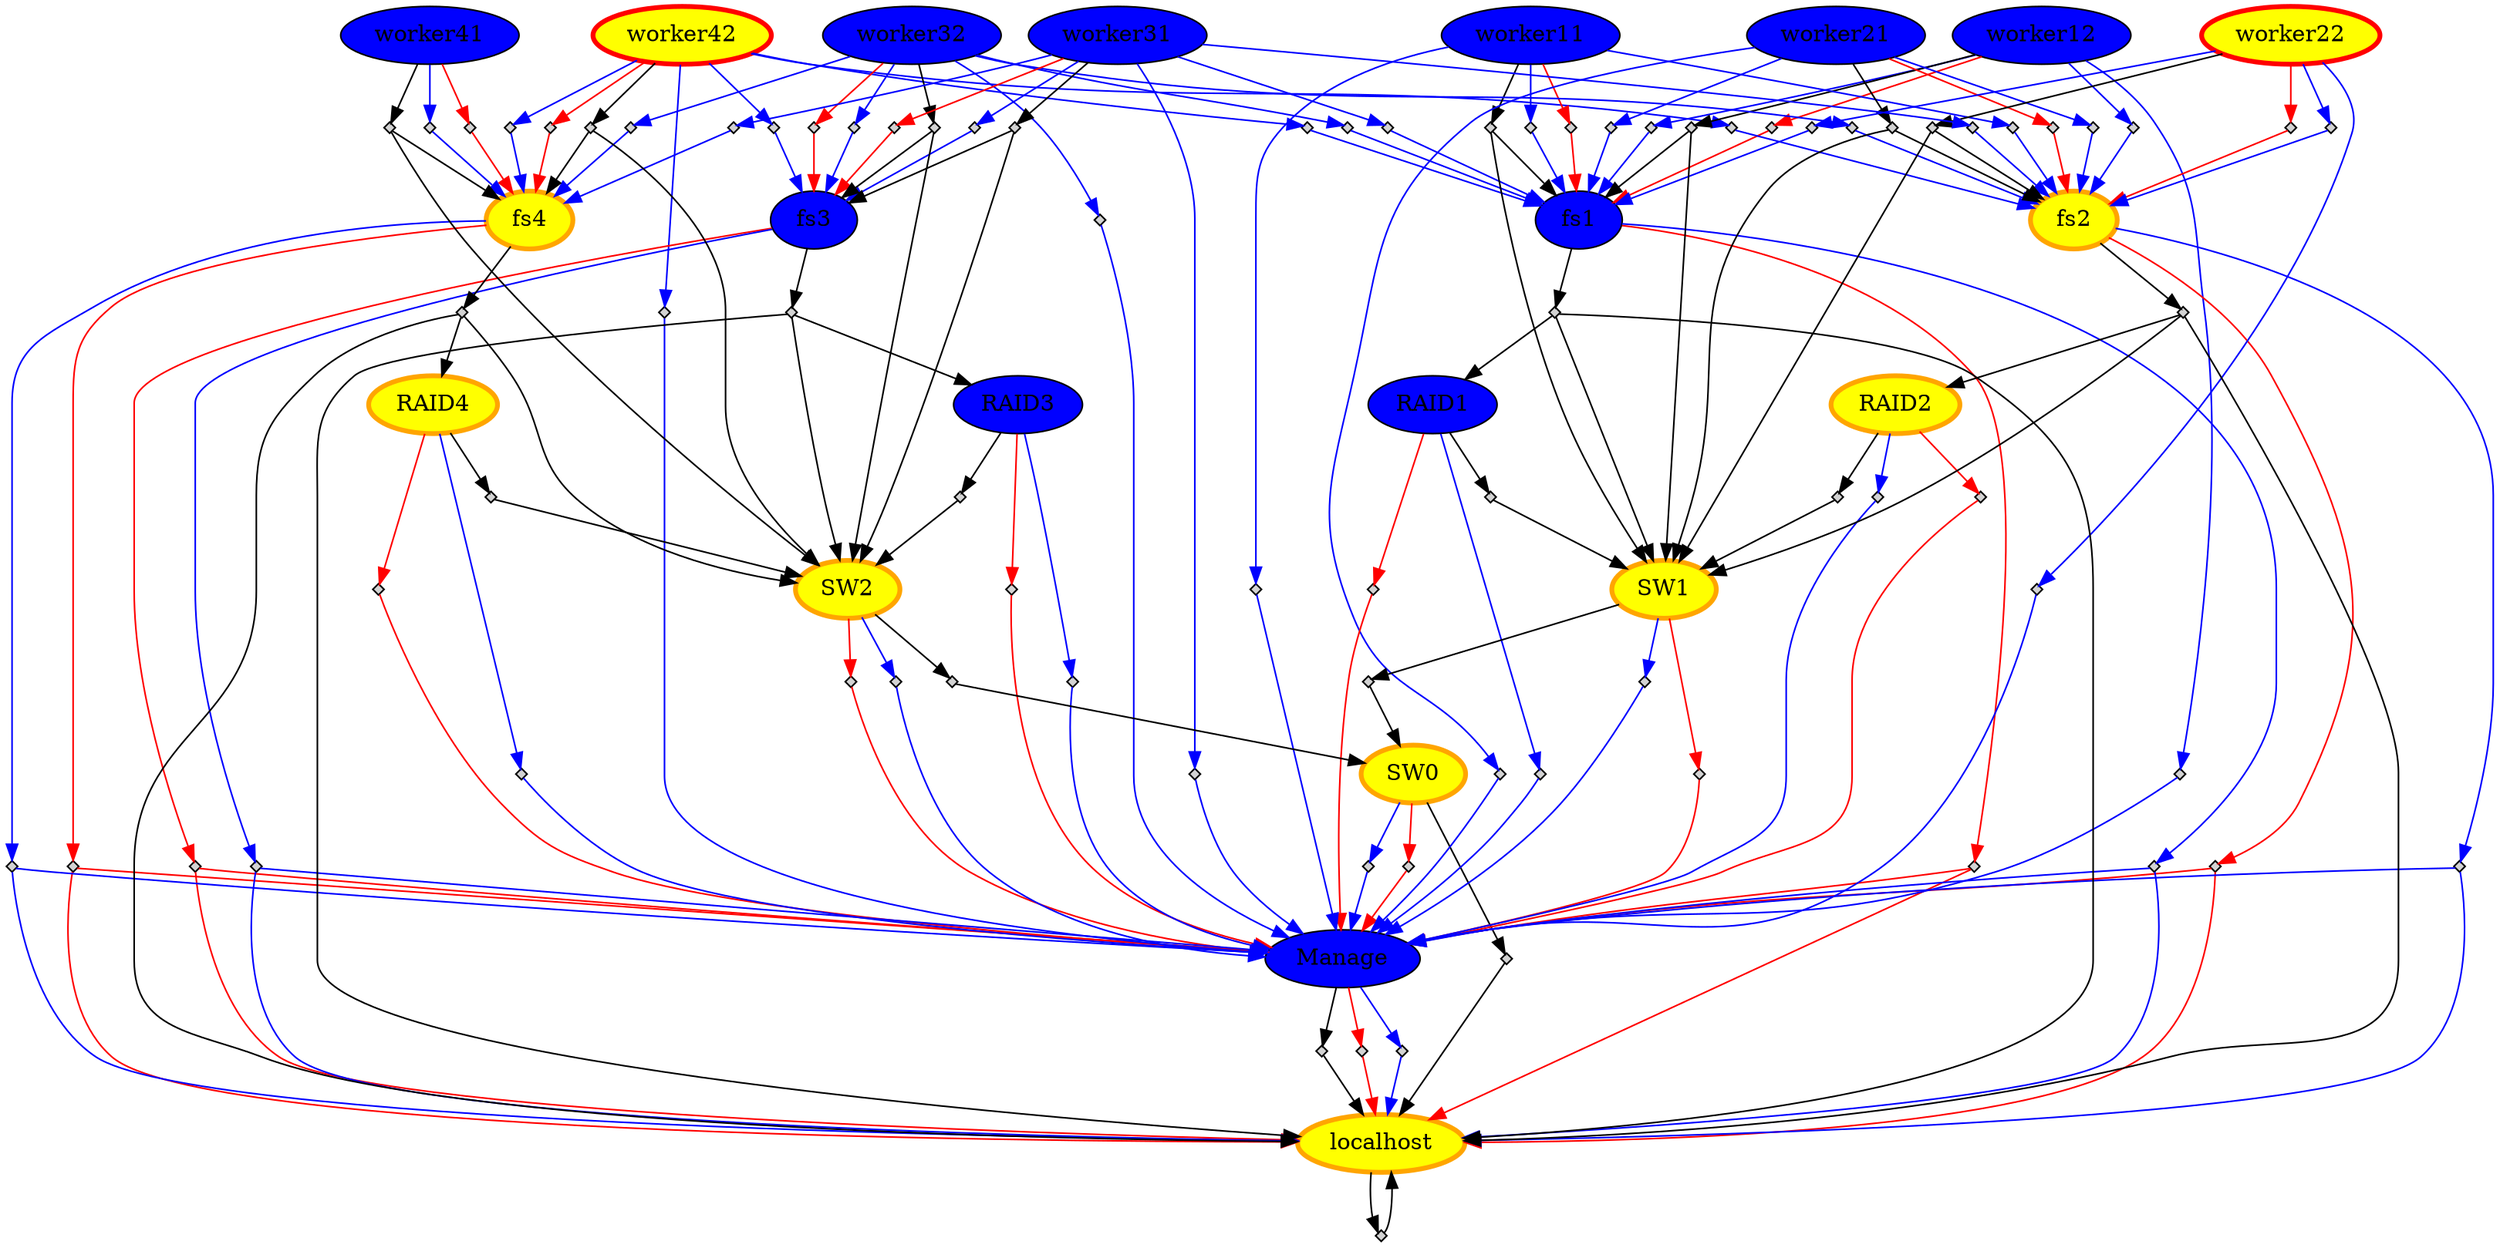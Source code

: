 digraph CN { 
"worker42" [style="filled"	 color=red, penwidth=3, fillcolor= yellow] ;
"worker41" [style="filled"	 color=black, fillcolor= blue] ;
"worker12" [style="filled"	 color=black, fillcolor= blue] ;
"worker11" [style="filled"	 color=black, fillcolor= blue] ;
"SW0" [style="filled"	 color=orange, penwidth=3, fillcolor= yellow] ;
"fs1" [style="filled"	 color=black, fillcolor= blue] ;
"Manage" [style="filled"	 color=black, fillcolor= blue] ;
"worker21" [style="filled"	 color=black, fillcolor= blue] ;
"RAID4" [style="filled"	 color=orange, penwidth=3, fillcolor= yellow] ;
"fs2" [style="filled"	 color=orange, penwidth=3, fillcolor= yellow] ;
"fs3" [style="filled"	 color=black, fillcolor= blue] ;
"RAID1" [style="filled"	 color=black, fillcolor= blue] ;
"worker22" [style="filled"	 color=red, penwidth=3, fillcolor= yellow] ;
"RAID3" [style="filled"	 color=black, fillcolor= blue] ;
"RAID2" [style="filled"	 color=orange, penwidth=3, fillcolor= yellow] ;
"SW1" [style="filled"	 color=orange, penwidth=3, fillcolor= yellow] ;
"fs4" [style="filled"	 color=orange, penwidth=3, fillcolor= yellow] ;
"SW2" [style="filled"	 color=orange, penwidth=3, fillcolor= yellow] ;
"worker32" [style="filled"	 color=black, fillcolor= blue] ;
"worker31" [style="filled"	 color=black, fillcolor= blue] ;
"localhost" [style="filled"	 color=orange, penwidth=3, fillcolor= yellow] ;
"worker42" -> "OR:ON:worker420" [color=red];
"OR:ON:worker420" [shape=diamond, style=filled, label="", height=.1, width=.1];
   "OR:ON:worker420" -> "fs4" [color=red];
"worker41" -> "OR:ON:worker410" [color=red];
"OR:ON:worker410" [shape=diamond, style=filled, label="", height=.1, width=.1];
   "OR:ON:worker410" -> "fs4" [color=red];
"worker12" -> "OR:ON:worker120" [color=red];
"OR:ON:worker120" [shape=diamond, style=filled, label="", height=.1, width=.1];
   "OR:ON:worker120" -> "fs1" [color=red];
"worker11" -> "OR:ON:worker110" [color=red];
"OR:ON:worker110" [shape=diamond, style=filled, label="", height=.1, width=.1];
   "OR:ON:worker110" -> "fs1" [color=red];
"SW0" -> "OR:ON:SW00" [color=red];
"OR:ON:SW00" [shape=diamond, style=filled, label="", height=.1, width=.1];
   "OR:ON:SW00" -> "Manage" [color=red];
"fs1" -> "OR:ON:fs10" [color=red];
"OR:ON:fs10" [shape=diamond, style=filled, label="", height=.1, width=.1];
   "OR:ON:fs10" -> "localhost" [color=red];
"OR:ON:fs10" -> "Manage" [color=red];
"Manage" -> "OR:ON:Manage0" [color=red];
"OR:ON:Manage0" [shape=diamond, style=filled, label="", height=.1, width=.1];
   "OR:ON:Manage0" -> "localhost" [color=red];
"worker21" -> "OR:ON:worker210" [color=red];
"OR:ON:worker210" [shape=diamond, style=filled, label="", height=.1, width=.1];
   "OR:ON:worker210" -> "fs2" [color=red];
"RAID4" -> "OR:ON:RAID40" [color=red];
"OR:ON:RAID40" [shape=diamond, style=filled, label="", height=.1, width=.1];
   "OR:ON:RAID40" -> "Manage" [color=red];
"fs2" -> "OR:ON:fs20" [color=red];
"OR:ON:fs20" [shape=diamond, style=filled, label="", height=.1, width=.1];
   "OR:ON:fs20" -> "localhost" [color=red];
"OR:ON:fs20" -> "Manage" [color=red];
"fs3" -> "OR:ON:fs30" [color=red];
"OR:ON:fs30" [shape=diamond, style=filled, label="", height=.1, width=.1];
   "OR:ON:fs30" -> "localhost" [color=red];
"OR:ON:fs30" -> "Manage" [color=red];
"RAID1" -> "OR:ON:RAID10" [color=red];
"OR:ON:RAID10" [shape=diamond, style=filled, label="", height=.1, width=.1];
   "OR:ON:RAID10" -> "Manage" [color=red];
"worker22" -> "OR:ON:worker220" [color=red];
"OR:ON:worker220" [shape=diamond, style=filled, label="", height=.1, width=.1];
   "OR:ON:worker220" -> "fs2" [color=red];
"RAID3" -> "OR:ON:RAID30" [color=red];
"OR:ON:RAID30" [shape=diamond, style=filled, label="", height=.1, width=.1];
   "OR:ON:RAID30" -> "Manage" [color=red];
"RAID2" -> "OR:ON:RAID20" [color=red];
"OR:ON:RAID20" [shape=diamond, style=filled, label="", height=.1, width=.1];
   "OR:ON:RAID20" -> "Manage" [color=red];
"SW1" -> "OR:ON:SW10" [color=red];
"OR:ON:SW10" [shape=diamond, style=filled, label="", height=.1, width=.1];
   "OR:ON:SW10" -> "Manage" [color=red];
"fs4" -> "OR:ON:fs40" [color=red];
"OR:ON:fs40" [shape=diamond, style=filled, label="", height=.1, width=.1];
   "OR:ON:fs40" -> "localhost" [color=red];
"OR:ON:fs40" -> "Manage" [color=red];
"SW2" -> "OR:ON:SW20" [color=red];
"OR:ON:SW20" [shape=diamond, style=filled, label="", height=.1, width=.1];
   "OR:ON:SW20" -> "Manage" [color=red];
"worker32" -> "OR:ON:worker320" [color=red];
"OR:ON:worker320" [shape=diamond, style=filled, label="", height=.1, width=.1];
   "OR:ON:worker320" -> "fs3" [color=red];
"worker31" -> "OR:ON:worker310" [color=red];
"OR:ON:worker310" [shape=diamond, style=filled, label="", height=.1, width=.1];
   "OR:ON:worker310" -> "fs3" [color=red];
"worker42" -> "OR:OFF:worker420" [color=blue];
"OR:OFF:worker420" [shape=diamond, style=filled, label="", height=.1, width=.1];
   "OR:OFF:worker420" -> "fs1" [color=blue] ;
"worker42" -> "OR:OFF:worker421" [color=blue];
"OR:OFF:worker421" [shape=diamond, style=filled, label="", height=.1, width=.1];
   "OR:OFF:worker421" -> "fs2" [color=blue] ;
"worker42" -> "OR:OFF:worker422" [color=blue];
"OR:OFF:worker422" [shape=diamond, style=filled, label="", height=.1, width=.1];
   "OR:OFF:worker422" -> "fs3" [color=blue] ;
"worker42" -> "OR:OFF:worker423" [color=blue];
"OR:OFF:worker423" [shape=diamond, style=filled, label="", height=.1, width=.1];
   "OR:OFF:worker423" -> "fs4" [color=blue] ;
"worker42" -> "OR:OFF:worker424" [color=blue];
"OR:OFF:worker424" [shape=diamond, style=filled, label="", height=.1, width=.1];
   "OR:OFF:worker424" -> "Manage" [color=blue] ;
"worker41" -> "OR:OFF:worker410" [color=blue];
"OR:OFF:worker410" [shape=diamond, style=filled, label="", height=.1, width=.1];
   "OR:OFF:worker410" -> "fs4" [color=blue] ;
"worker12" -> "OR:OFF:worker120" [color=blue];
"OR:OFF:worker120" [shape=diamond, style=filled, label="", height=.1, width=.1];
   "OR:OFF:worker120" -> "fs1" [color=blue] ;
"worker12" -> "OR:OFF:worker121" [color=blue];
"OR:OFF:worker121" [shape=diamond, style=filled, label="", height=.1, width=.1];
   "OR:OFF:worker121" -> "fs2" [color=blue] ;
"worker12" -> "OR:OFF:worker122" [color=blue];
"OR:OFF:worker122" [shape=diamond, style=filled, label="", height=.1, width=.1];
   "OR:OFF:worker122" -> "Manage" [color=blue] ;
"worker11" -> "OR:OFF:worker110" [color=blue];
"OR:OFF:worker110" [shape=diamond, style=filled, label="", height=.1, width=.1];
   "OR:OFF:worker110" -> "fs1" [color=blue] ;
"worker11" -> "OR:OFF:worker111" [color=blue];
"OR:OFF:worker111" [shape=diamond, style=filled, label="", height=.1, width=.1];
   "OR:OFF:worker111" -> "fs2" [color=blue] ;
"worker11" -> "OR:OFF:worker112" [color=blue];
"OR:OFF:worker112" [shape=diamond, style=filled, label="", height=.1, width=.1];
   "OR:OFF:worker112" -> "Manage" [color=blue] ;
"SW0" -> "OR:OFF:SW00" [color=blue];
"OR:OFF:SW00" [shape=diamond, style=filled, label="", height=.1, width=.1];
   "OR:OFF:SW00" -> "Manage" [color=blue] ;
"fs1" -> "OR:OFF:fs10" [color=blue];
"OR:OFF:fs10" [shape=diamond, style=filled, label="", height=.1, width=.1];
   "OR:OFF:fs10" -> "localhost" [color=blue] ;
"OR:OFF:fs10" -> "Manage" [color=blue] ;
"Manage" -> "OR:OFF:Manage0" [color=blue];
"OR:OFF:Manage0" [shape=diamond, style=filled, label="", height=.1, width=.1];
   "OR:OFF:Manage0" -> "localhost" [color=blue] ;
"worker21" -> "OR:OFF:worker210" [color=blue];
"OR:OFF:worker210" [shape=diamond, style=filled, label="", height=.1, width=.1];
   "OR:OFF:worker210" -> "fs1" [color=blue] ;
"worker21" -> "OR:OFF:worker211" [color=blue];
"OR:OFF:worker211" [shape=diamond, style=filled, label="", height=.1, width=.1];
   "OR:OFF:worker211" -> "fs2" [color=blue] ;
"worker21" -> "OR:OFF:worker212" [color=blue];
"OR:OFF:worker212" [shape=diamond, style=filled, label="", height=.1, width=.1];
   "OR:OFF:worker212" -> "Manage" [color=blue] ;
"RAID4" -> "OR:OFF:RAID40" [color=blue];
"OR:OFF:RAID40" [shape=diamond, style=filled, label="", height=.1, width=.1];
   "OR:OFF:RAID40" -> "Manage" [color=blue] ;
"fs2" -> "OR:OFF:fs20" [color=blue];
"OR:OFF:fs20" [shape=diamond, style=filled, label="", height=.1, width=.1];
   "OR:OFF:fs20" -> "localhost" [color=blue] ;
"OR:OFF:fs20" -> "Manage" [color=blue] ;
"fs3" -> "OR:OFF:fs30" [color=blue];
"OR:OFF:fs30" [shape=diamond, style=filled, label="", height=.1, width=.1];
   "OR:OFF:fs30" -> "localhost" [color=blue] ;
"OR:OFF:fs30" -> "Manage" [color=blue] ;
"RAID1" -> "OR:OFF:RAID10" [color=blue];
"OR:OFF:RAID10" [shape=diamond, style=filled, label="", height=.1, width=.1];
   "OR:OFF:RAID10" -> "Manage" [color=blue] ;
"worker22" -> "OR:OFF:worker220" [color=blue];
"OR:OFF:worker220" [shape=diamond, style=filled, label="", height=.1, width=.1];
   "OR:OFF:worker220" -> "fs1" [color=blue] ;
"worker22" -> "OR:OFF:worker221" [color=blue];
"OR:OFF:worker221" [shape=diamond, style=filled, label="", height=.1, width=.1];
   "OR:OFF:worker221" -> "fs2" [color=blue] ;
"worker22" -> "OR:OFF:worker222" [color=blue];
"OR:OFF:worker222" [shape=diamond, style=filled, label="", height=.1, width=.1];
   "OR:OFF:worker222" -> "Manage" [color=blue] ;
"RAID3" -> "OR:OFF:RAID30" [color=blue];
"OR:OFF:RAID30" [shape=diamond, style=filled, label="", height=.1, width=.1];
   "OR:OFF:RAID30" -> "Manage" [color=blue] ;
"RAID2" -> "OR:OFF:RAID20" [color=blue];
"OR:OFF:RAID20" [shape=diamond, style=filled, label="", height=.1, width=.1];
   "OR:OFF:RAID20" -> "Manage" [color=blue] ;
"SW1" -> "OR:OFF:SW10" [color=blue];
"OR:OFF:SW10" [shape=diamond, style=filled, label="", height=.1, width=.1];
   "OR:OFF:SW10" -> "Manage" [color=blue] ;
"fs4" -> "OR:OFF:fs40" [color=blue];
"OR:OFF:fs40" [shape=diamond, style=filled, label="", height=.1, width=.1];
   "OR:OFF:fs40" -> "localhost" [color=blue] ;
"OR:OFF:fs40" -> "Manage" [color=blue] ;
"SW2" -> "OR:OFF:SW20" [color=blue];
"OR:OFF:SW20" [shape=diamond, style=filled, label="", height=.1, width=.1];
   "OR:OFF:SW20" -> "Manage" [color=blue] ;
"worker32" -> "OR:OFF:worker320" [color=blue];
"OR:OFF:worker320" [shape=diamond, style=filled, label="", height=.1, width=.1];
   "OR:OFF:worker320" -> "fs1" [color=blue] ;
"worker32" -> "OR:OFF:worker321" [color=blue];
"OR:OFF:worker321" [shape=diamond, style=filled, label="", height=.1, width=.1];
   "OR:OFF:worker321" -> "fs2" [color=blue] ;
"worker32" -> "OR:OFF:worker322" [color=blue];
"OR:OFF:worker322" [shape=diamond, style=filled, label="", height=.1, width=.1];
   "OR:OFF:worker322" -> "fs3" [color=blue] ;
"worker32" -> "OR:OFF:worker323" [color=blue];
"OR:OFF:worker323" [shape=diamond, style=filled, label="", height=.1, width=.1];
   "OR:OFF:worker323" -> "fs4" [color=blue] ;
"worker32" -> "OR:OFF:worker324" [color=blue];
"OR:OFF:worker324" [shape=diamond, style=filled, label="", height=.1, width=.1];
   "OR:OFF:worker324" -> "Manage" [color=blue] ;
"worker31" -> "OR:OFF:worker310" [color=blue];
"OR:OFF:worker310" [shape=diamond, style=filled, label="", height=.1, width=.1];
   "OR:OFF:worker310" -> "fs1" [color=blue] ;
"worker31" -> "OR:OFF:worker311" [color=blue];
"OR:OFF:worker311" [shape=diamond, style=filled, label="", height=.1, width=.1];
   "OR:OFF:worker311" -> "fs2" [color=blue] ;
"worker31" -> "OR:OFF:worker312" [color=blue];
"OR:OFF:worker312" [shape=diamond, style=filled, label="", height=.1, width=.1];
   "OR:OFF:worker312" -> "fs3" [color=blue] ;
"worker31" -> "OR:OFF:worker313" [color=blue];
"OR:OFF:worker313" [shape=diamond, style=filled, label="", height=.1, width=.1];
   "OR:OFF:worker313" -> "fs4" [color=blue] ;
"worker31" -> "OR:OFF:worker314" [color=blue];
"OR:OFF:worker314" [shape=diamond, style=filled, label="", height=.1, width=.1];
   "OR:OFF:worker314" -> "Manage" [color=blue] ;
"worker42" -> "OR:RUN:worker420";
"OR:RUN:worker420" [shape=diamond, style=filled, label="", height=.1, width=.1];
   "OR:RUN:worker420" -> "fs4";
"OR:RUN:worker420" -> "SW2";
"worker41" -> "OR:RUN:worker410";
"OR:RUN:worker410" [shape=diamond, style=filled, label="", height=.1, width=.1];
   "OR:RUN:worker410" -> "fs4";
"OR:RUN:worker410" -> "SW2";
"worker12" -> "OR:RUN:worker120";
"OR:RUN:worker120" [shape=diamond, style=filled, label="", height=.1, width=.1];
   "OR:RUN:worker120" -> "fs1";
"OR:RUN:worker120" -> "SW1";
"worker11" -> "OR:RUN:worker110";
"OR:RUN:worker110" [shape=diamond, style=filled, label="", height=.1, width=.1];
   "OR:RUN:worker110" -> "fs1";
"OR:RUN:worker110" -> "SW1";
"SW0" -> "OR:RUN:SW00";
"OR:RUN:SW00" [shape=diamond, style=filled, label="", height=.1, width=.1];
   "OR:RUN:SW00" -> "localhost";
"fs1" -> "OR:RUN:fs10";
"OR:RUN:fs10" [shape=diamond, style=filled, label="", height=.1, width=.1];
   "OR:RUN:fs10" -> "localhost";
"OR:RUN:fs10" -> "RAID1";
"OR:RUN:fs10" -> "SW1";
"Manage" -> "OR:RUN:Manage0";
"OR:RUN:Manage0" [shape=diamond, style=filled, label="", height=.1, width=.1];
   "OR:RUN:Manage0" -> "localhost";
"worker21" -> "OR:RUN:worker210";
"OR:RUN:worker210" [shape=diamond, style=filled, label="", height=.1, width=.1];
   "OR:RUN:worker210" -> "fs2";
"OR:RUN:worker210" -> "SW1";
"RAID4" -> "OR:RUN:RAID40";
"OR:RUN:RAID40" [shape=diamond, style=filled, label="", height=.1, width=.1];
   "OR:RUN:RAID40" -> "SW2";
"fs2" -> "OR:RUN:fs20";
"OR:RUN:fs20" [shape=diamond, style=filled, label="", height=.1, width=.1];
   "OR:RUN:fs20" -> "localhost";
"OR:RUN:fs20" -> "RAID2";
"OR:RUN:fs20" -> "SW1";
"fs3" -> "OR:RUN:fs30";
"OR:RUN:fs30" [shape=diamond, style=filled, label="", height=.1, width=.1];
   "OR:RUN:fs30" -> "localhost";
"OR:RUN:fs30" -> "RAID3";
"OR:RUN:fs30" -> "SW2";
"RAID1" -> "OR:RUN:RAID10";
"OR:RUN:RAID10" [shape=diamond, style=filled, label="", height=.1, width=.1];
   "OR:RUN:RAID10" -> "SW1";
"worker22" -> "OR:RUN:worker220";
"OR:RUN:worker220" [shape=diamond, style=filled, label="", height=.1, width=.1];
   "OR:RUN:worker220" -> "fs2";
"OR:RUN:worker220" -> "SW1";
"RAID3" -> "OR:RUN:RAID30";
"OR:RUN:RAID30" [shape=diamond, style=filled, label="", height=.1, width=.1];
   "OR:RUN:RAID30" -> "SW2";
"RAID2" -> "OR:RUN:RAID20";
"OR:RUN:RAID20" [shape=diamond, style=filled, label="", height=.1, width=.1];
   "OR:RUN:RAID20" -> "SW1";
"SW1" -> "OR:RUN:SW10";
"OR:RUN:SW10" [shape=diamond, style=filled, label="", height=.1, width=.1];
   "OR:RUN:SW10" -> "SW0";
"fs4" -> "OR:RUN:fs40";
"OR:RUN:fs40" [shape=diamond, style=filled, label="", height=.1, width=.1];
   "OR:RUN:fs40" -> "localhost";
"OR:RUN:fs40" -> "RAID4";
"OR:RUN:fs40" -> "SW2";
"SW2" -> "OR:RUN:SW20";
"OR:RUN:SW20" [shape=diamond, style=filled, label="", height=.1, width=.1];
   "OR:RUN:SW20" -> "SW0";
"worker32" -> "OR:RUN:worker320";
"OR:RUN:worker320" [shape=diamond, style=filled, label="", height=.1, width=.1];
   "OR:RUN:worker320" -> "fs3";
"OR:RUN:worker320" -> "SW2";
"worker31" -> "OR:RUN:worker310";
"OR:RUN:worker310" [shape=diamond, style=filled, label="", height=.1, width=.1];
   "OR:RUN:worker310" -> "fs3";
"OR:RUN:worker310" -> "SW2";
"localhost" -> "OR:RUN:localhost0";
"OR:RUN:localhost0" [shape=diamond, style=filled, label="", height=.1, width=.1];
   "OR:RUN:localhost0" -> "localhost";
}
